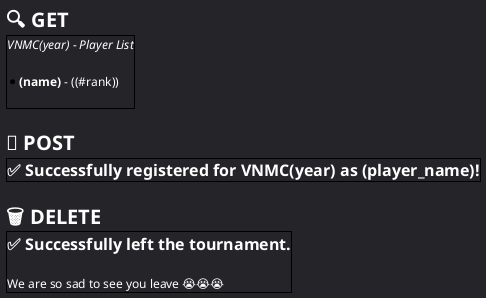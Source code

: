 @startsalt player
	<style>
		saltDiagram {
			BackgroundColor #242429
		}
	</style>
	{
		= <color:#ffffff>🔍 GET
		{+
			==== <color:#ffffff>VNMC(year) - Player List
			.
			*<color:#ffffff>**(name)** - ((#rank))
			/' rest of players '/ .
		}
		.
		= <color:#ffffff>📄 POST
		{+
			== <color:#ffffff>✅ Successfully registered for VNMC(year) as (player_name)!
		}
		.
		= <color:#ffffff>🗑️ DELETE
		{+
			== <color:#ffffff>✅ Successfully left the tournament.
			.
			<color:#ffffff>We are so sad to see you leave 😭😭😭
		}
	}
@endsalt